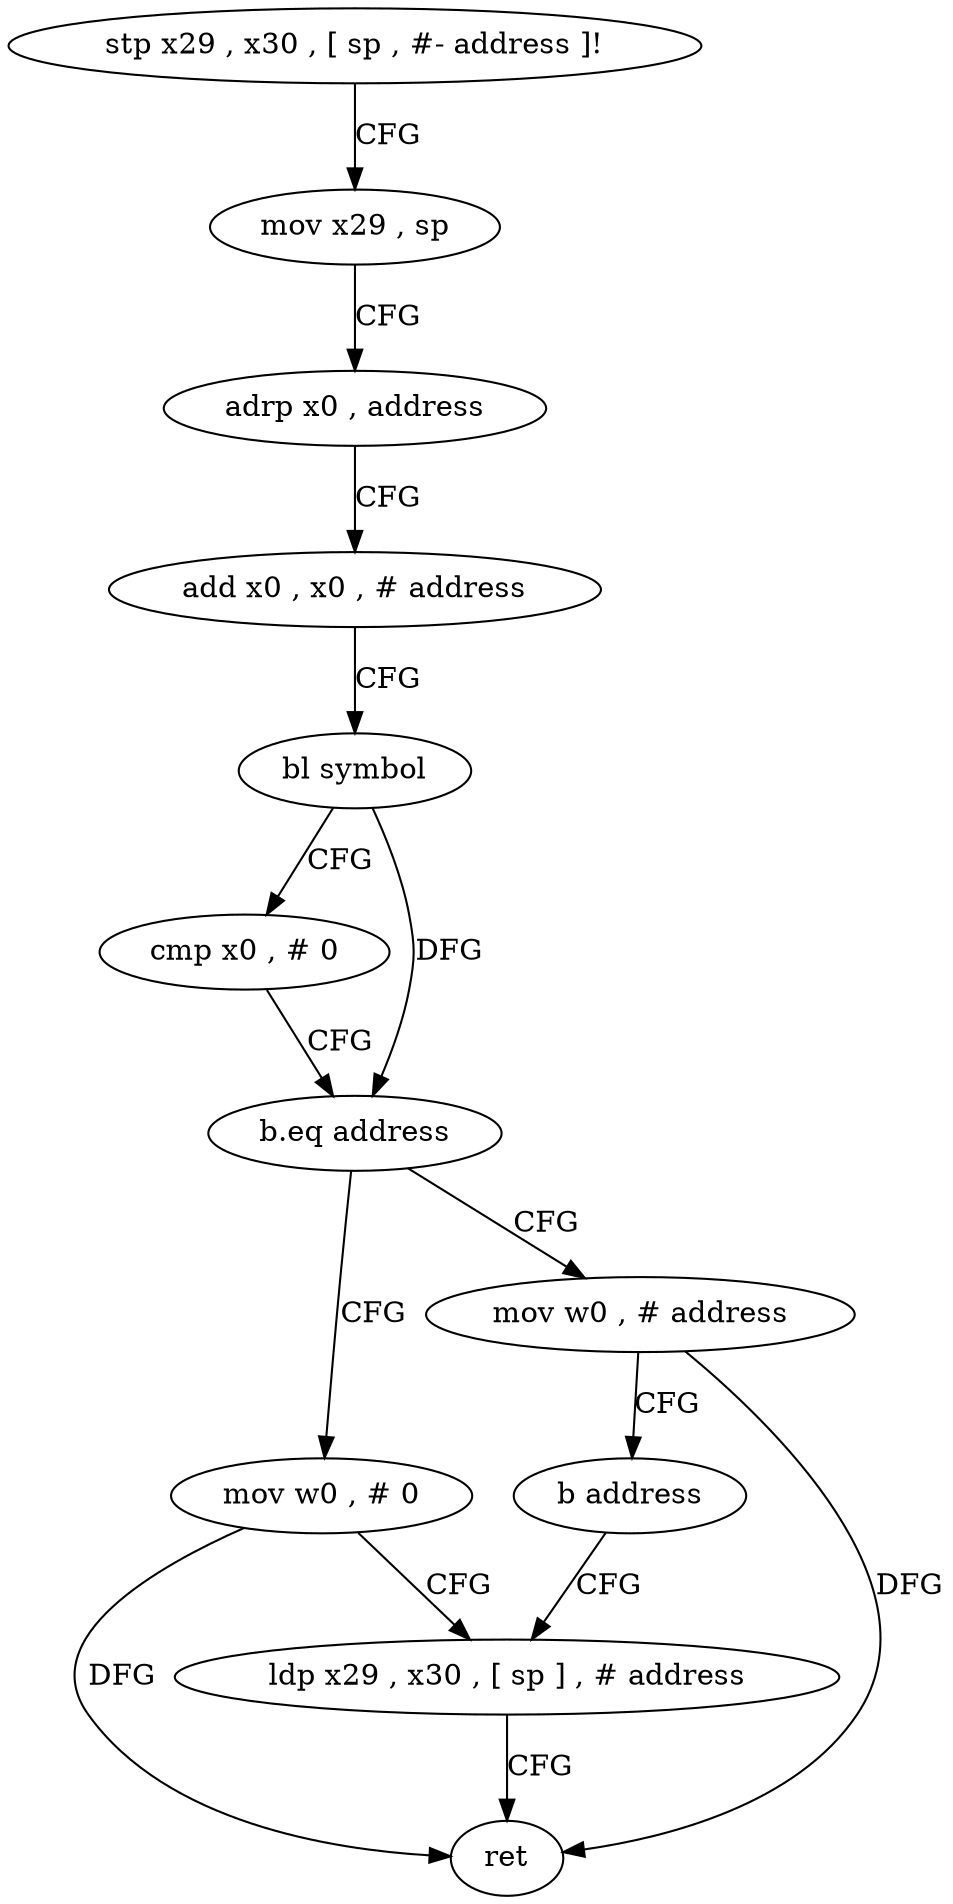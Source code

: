 digraph "func" {
"4291180" [label = "stp x29 , x30 , [ sp , #- address ]!" ]
"4291184" [label = "mov x29 , sp" ]
"4291188" [label = "adrp x0 , address" ]
"4291192" [label = "add x0 , x0 , # address" ]
"4291196" [label = "bl symbol" ]
"4291200" [label = "cmp x0 , # 0" ]
"4291204" [label = "b.eq address" ]
"4291216" [label = "mov w0 , # 0" ]
"4291208" [label = "mov w0 , # address" ]
"4291220" [label = "ldp x29 , x30 , [ sp ] , # address" ]
"4291212" [label = "b address" ]
"4291224" [label = "ret" ]
"4291180" -> "4291184" [ label = "CFG" ]
"4291184" -> "4291188" [ label = "CFG" ]
"4291188" -> "4291192" [ label = "CFG" ]
"4291192" -> "4291196" [ label = "CFG" ]
"4291196" -> "4291200" [ label = "CFG" ]
"4291196" -> "4291204" [ label = "DFG" ]
"4291200" -> "4291204" [ label = "CFG" ]
"4291204" -> "4291216" [ label = "CFG" ]
"4291204" -> "4291208" [ label = "CFG" ]
"4291216" -> "4291220" [ label = "CFG" ]
"4291216" -> "4291224" [ label = "DFG" ]
"4291208" -> "4291212" [ label = "CFG" ]
"4291208" -> "4291224" [ label = "DFG" ]
"4291220" -> "4291224" [ label = "CFG" ]
"4291212" -> "4291220" [ label = "CFG" ]
}
